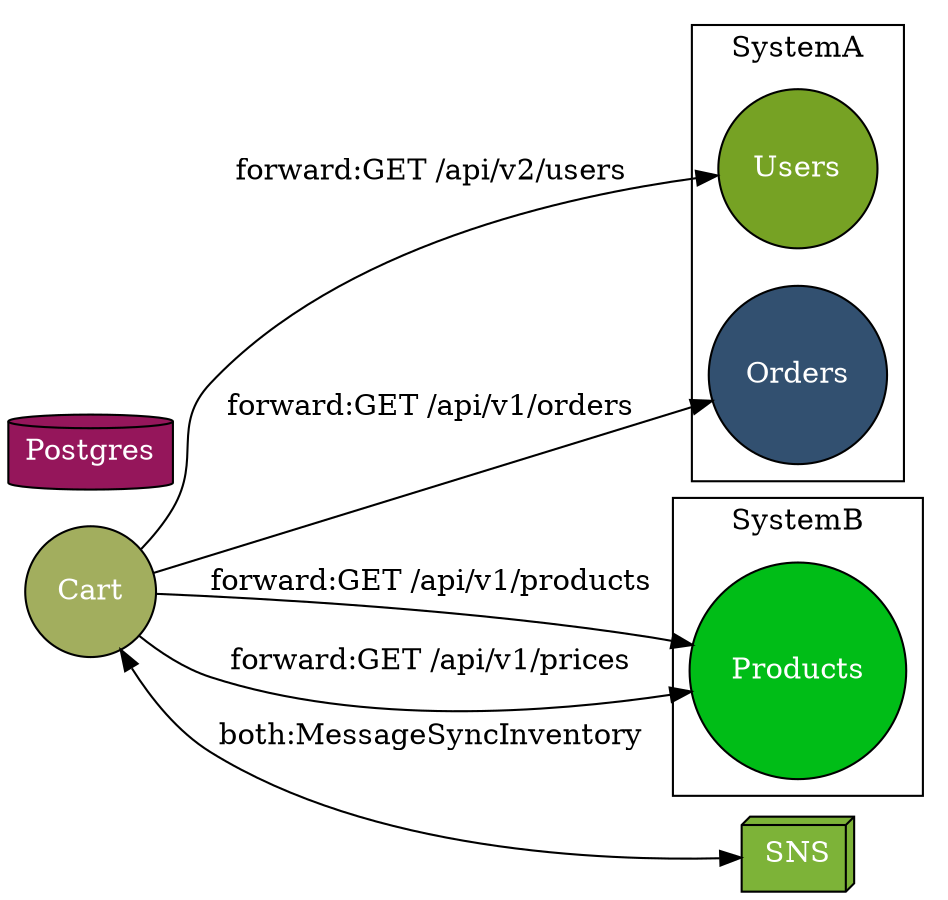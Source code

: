 graph {
rankdir=LR
"Cart"[shape=circle,fontcolor=white,style=filled,fillcolor="#a2ae5e"]
"Users"[shape=circle,fontcolor=white,style=filled,fillcolor="#76a224"]
"Orders"[shape=circle,fontcolor=white,style=filled,fillcolor="#325070"]
"Products"[shape=circle,fontcolor=white,style=filled,fillcolor="#00bd17"]
"SNS"[shape=box3d,fontcolor=white,style=filled,fillcolor="#7db338"]
"Postgres"[shape=cylinder,fontcolor=white,style=filled,fillcolor="#95165b"]
"Cart" -- "Products"[dir=forward,label="forward:GET /api/v1/products",weight="1"];
"Cart" -- "Products"[dir=forward,label="forward:GET /api/v1/prices",weight="1"];
"Cart" -- "Users"[dir=forward,label="forward:GET /api/v2/users",weight="1"];
"Cart" -- "Orders"[dir=forward,label="forward:GET /api/v1/orders",weight="1"];
"Cart" -- "SNS"[dir=both,label="both:MessageSyncInventory",weight="1"];
subgraph cluster_0{
label="SystemB";
Products;
}
subgraph cluster_1{
label="SystemA";
Users;Orders;
}
}
